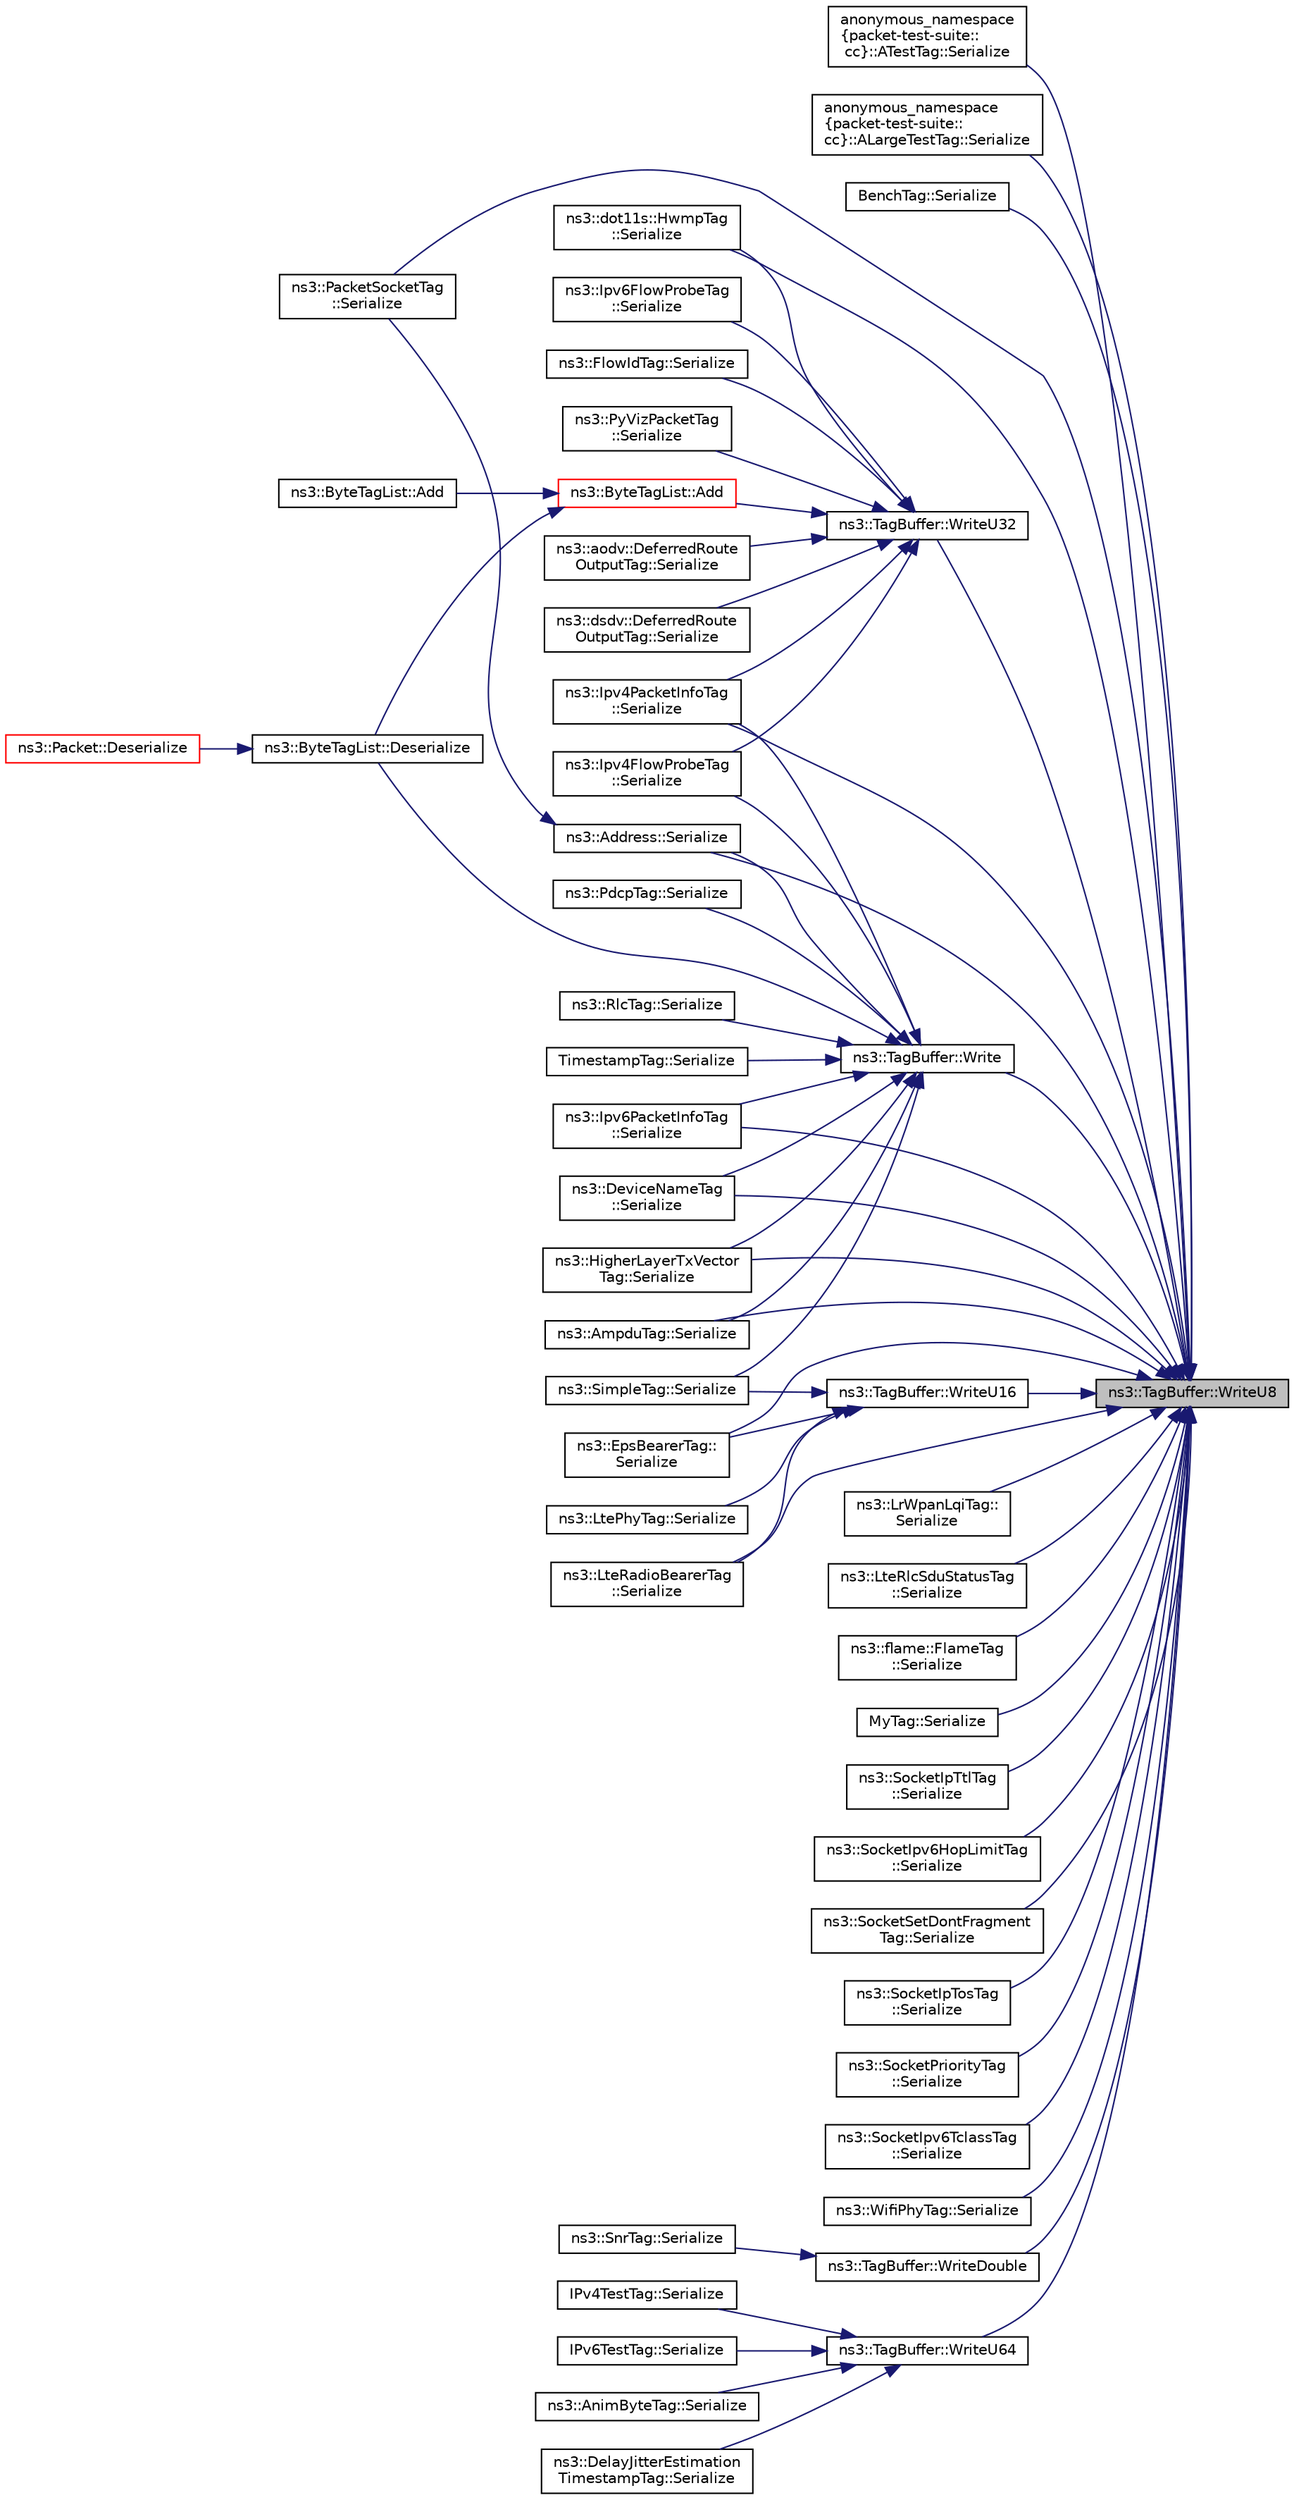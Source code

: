 digraph "ns3::TagBuffer::WriteU8"
{
 // LATEX_PDF_SIZE
  edge [fontname="Helvetica",fontsize="10",labelfontname="Helvetica",labelfontsize="10"];
  node [fontname="Helvetica",fontsize="10",shape=record];
  rankdir="RL";
  Node1 [label="ns3::TagBuffer::WriteU8",height=0.2,width=0.4,color="black", fillcolor="grey75", style="filled", fontcolor="black",tooltip=" "];
  Node1 -> Node2 [dir="back",color="midnightblue",fontsize="10",style="solid",fontname="Helvetica"];
  Node2 [label="anonymous_namespace\l\{packet-test-suite::\lcc\}::ATestTag::Serialize",height=0.2,width=0.4,color="black", fillcolor="white", style="filled",URL="$classanonymous__namespace_02packet-test-suite_8cc_03_1_1_a_test_tag.html#a30c7b65b04b3ddca4d12a7a7ac79c148",tooltip=" "];
  Node1 -> Node3 [dir="back",color="midnightblue",fontsize="10",style="solid",fontname="Helvetica"];
  Node3 [label="anonymous_namespace\l\{packet-test-suite::\lcc\}::ALargeTestTag::Serialize",height=0.2,width=0.4,color="black", fillcolor="white", style="filled",URL="$classanonymous__namespace_02packet-test-suite_8cc_03_1_1_a_large_test_tag.html#ae311fe03d7703cc8196defd1495a4427",tooltip=" "];
  Node1 -> Node4 [dir="back",color="midnightblue",fontsize="10",style="solid",fontname="Helvetica"];
  Node4 [label="BenchTag::Serialize",height=0.2,width=0.4,color="black", fillcolor="white", style="filled",URL="$class_bench_tag.html#afc8c07e60d4768c74667f0f95fa3d16f",tooltip=" "];
  Node1 -> Node5 [dir="back",color="midnightblue",fontsize="10",style="solid",fontname="Helvetica"];
  Node5 [label="ns3::Address::Serialize",height=0.2,width=0.4,color="black", fillcolor="white", style="filled",URL="$classns3_1_1_address.html#a087a02904718214564f5bd66e0f26f28",tooltip="Serialize this address in host byte order to a byte buffer."];
  Node5 -> Node6 [dir="back",color="midnightblue",fontsize="10",style="solid",fontname="Helvetica"];
  Node6 [label="ns3::PacketSocketTag\l::Serialize",height=0.2,width=0.4,color="black", fillcolor="white", style="filled",URL="$classns3_1_1_packet_socket_tag.html#a202ed629b74bab68c51b24c873361d88",tooltip=" "];
  Node1 -> Node7 [dir="back",color="midnightblue",fontsize="10",style="solid",fontname="Helvetica"];
  Node7 [label="ns3::Ipv4PacketInfoTag\l::Serialize",height=0.2,width=0.4,color="black", fillcolor="white", style="filled",URL="$classns3_1_1_ipv4_packet_info_tag.html#af922a4dba833d072382e07a0403553d7",tooltip=" "];
  Node1 -> Node8 [dir="back",color="midnightblue",fontsize="10",style="solid",fontname="Helvetica"];
  Node8 [label="ns3::Ipv6PacketInfoTag\l::Serialize",height=0.2,width=0.4,color="black", fillcolor="white", style="filled",URL="$classns3_1_1_ipv6_packet_info_tag.html#a5888a95ca281400e0bf124502691aaf8",tooltip=" "];
  Node1 -> Node9 [dir="back",color="midnightblue",fontsize="10",style="solid",fontname="Helvetica"];
  Node9 [label="ns3::LrWpanLqiTag::\lSerialize",height=0.2,width=0.4,color="black", fillcolor="white", style="filled",URL="$classns3_1_1_lr_wpan_lqi_tag.html#a19cba5bdd39ca89f31ce9c312d27b44d",tooltip=" "];
  Node1 -> Node10 [dir="back",color="midnightblue",fontsize="10",style="solid",fontname="Helvetica"];
  Node10 [label="ns3::EpsBearerTag::\lSerialize",height=0.2,width=0.4,color="black", fillcolor="white", style="filled",URL="$classns3_1_1_eps_bearer_tag.html#a8fce8e9dcf3ea2074be35a16f0b39f63",tooltip=" "];
  Node1 -> Node11 [dir="back",color="midnightblue",fontsize="10",style="solid",fontname="Helvetica"];
  Node11 [label="ns3::LteRadioBearerTag\l::Serialize",height=0.2,width=0.4,color="black", fillcolor="white", style="filled",URL="$classns3_1_1_lte_radio_bearer_tag.html#a3f5a8075d87b5958411e00d3e548aaf3",tooltip=" "];
  Node1 -> Node12 [dir="back",color="midnightblue",fontsize="10",style="solid",fontname="Helvetica"];
  Node12 [label="ns3::LteRlcSduStatusTag\l::Serialize",height=0.2,width=0.4,color="black", fillcolor="white", style="filled",URL="$classns3_1_1_lte_rlc_sdu_status_tag.html#a43da1bedcaff58e6b580b2cb92fbeddc",tooltip=" "];
  Node1 -> Node13 [dir="back",color="midnightblue",fontsize="10",style="solid",fontname="Helvetica"];
  Node13 [label="ns3::dot11s::HwmpTag\l::Serialize",height=0.2,width=0.4,color="black", fillcolor="white", style="filled",URL="$classns3_1_1dot11s_1_1_hwmp_tag.html#ad6fa1d4cb39a9e971ef9f07fccd89527",tooltip=" "];
  Node1 -> Node14 [dir="back",color="midnightblue",fontsize="10",style="solid",fontname="Helvetica"];
  Node14 [label="ns3::flame::FlameTag\l::Serialize",height=0.2,width=0.4,color="black", fillcolor="white", style="filled",URL="$classns3_1_1flame_1_1_flame_tag.html#a301ce76f5e3d742d21ac250e9301017a",tooltip=" "];
  Node1 -> Node15 [dir="back",color="midnightblue",fontsize="10",style="solid",fontname="Helvetica"];
  Node15 [label="MyTag::Serialize",height=0.2,width=0.4,color="black", fillcolor="white", style="filled",URL="$class_my_tag.html#a15cce2be7b14029b8491cda0e0300b33",tooltip=" "];
  Node1 -> Node16 [dir="back",color="midnightblue",fontsize="10",style="solid",fontname="Helvetica"];
  Node16 [label="ns3::SocketIpTtlTag\l::Serialize",height=0.2,width=0.4,color="black", fillcolor="white", style="filled",URL="$classns3_1_1_socket_ip_ttl_tag.html#abf17ad9f36fb66f0dc56c5c3f13ab932",tooltip=" "];
  Node1 -> Node17 [dir="back",color="midnightblue",fontsize="10",style="solid",fontname="Helvetica"];
  Node17 [label="ns3::SocketIpv6HopLimitTag\l::Serialize",height=0.2,width=0.4,color="black", fillcolor="white", style="filled",URL="$classns3_1_1_socket_ipv6_hop_limit_tag.html#a2a13b05679ed0a673c6863657034aafd",tooltip=" "];
  Node1 -> Node18 [dir="back",color="midnightblue",fontsize="10",style="solid",fontname="Helvetica"];
  Node18 [label="ns3::SocketSetDontFragment\lTag::Serialize",height=0.2,width=0.4,color="black", fillcolor="white", style="filled",URL="$classns3_1_1_socket_set_dont_fragment_tag.html#a0c79e0b949f6e256b734b51fd36770e5",tooltip=" "];
  Node1 -> Node19 [dir="back",color="midnightblue",fontsize="10",style="solid",fontname="Helvetica"];
  Node19 [label="ns3::SocketIpTosTag\l::Serialize",height=0.2,width=0.4,color="black", fillcolor="white", style="filled",URL="$classns3_1_1_socket_ip_tos_tag.html#a97434810f0940c5a95265226efb6016f",tooltip=" "];
  Node1 -> Node20 [dir="back",color="midnightblue",fontsize="10",style="solid",fontname="Helvetica"];
  Node20 [label="ns3::SocketPriorityTag\l::Serialize",height=0.2,width=0.4,color="black", fillcolor="white", style="filled",URL="$classns3_1_1_socket_priority_tag.html#a770b6dd3e597cb97f87b2cf73601bcf5",tooltip=" "];
  Node1 -> Node21 [dir="back",color="midnightblue",fontsize="10",style="solid",fontname="Helvetica"];
  Node21 [label="ns3::SocketIpv6TclassTag\l::Serialize",height=0.2,width=0.4,color="black", fillcolor="white", style="filled",URL="$classns3_1_1_socket_ipv6_tclass_tag.html#aca2a43201bd57d1fca077e65c72830fd",tooltip=" "];
  Node1 -> Node6 [dir="back",color="midnightblue",fontsize="10",style="solid",fontname="Helvetica"];
  Node1 -> Node22 [dir="back",color="midnightblue",fontsize="10",style="solid",fontname="Helvetica"];
  Node22 [label="ns3::DeviceNameTag\l::Serialize",height=0.2,width=0.4,color="black", fillcolor="white", style="filled",URL="$classns3_1_1_device_name_tag.html#a42e4988ffd02dbcafee3748ac1d3b541",tooltip=" "];
  Node1 -> Node23 [dir="back",color="midnightblue",fontsize="10",style="solid",fontname="Helvetica"];
  Node23 [label="ns3::HigherLayerTxVector\lTag::Serialize",height=0.2,width=0.4,color="black", fillcolor="white", style="filled",URL="$classns3_1_1_higher_layer_tx_vector_tag.html#aaeccfea34354f13ba341f673b2ae5ecc",tooltip=" "];
  Node1 -> Node24 [dir="back",color="midnightblue",fontsize="10",style="solid",fontname="Helvetica"];
  Node24 [label="ns3::AmpduTag::Serialize",height=0.2,width=0.4,color="black", fillcolor="white", style="filled",URL="$classns3_1_1_ampdu_tag.html#af6655cea5fad94b3564af20a0c025723",tooltip=" "];
  Node1 -> Node25 [dir="back",color="midnightblue",fontsize="10",style="solid",fontname="Helvetica"];
  Node25 [label="ns3::WifiPhyTag::Serialize",height=0.2,width=0.4,color="black", fillcolor="white", style="filled",URL="$classns3_1_1_wifi_phy_tag.html#a355376d01b5982c96cf2542d798a1ec0",tooltip=" "];
  Node1 -> Node26 [dir="back",color="midnightblue",fontsize="10",style="solid",fontname="Helvetica"];
  Node26 [label="ns3::TagBuffer::Write",height=0.2,width=0.4,color="black", fillcolor="white", style="filled",URL="$classns3_1_1_tag_buffer.html#adfddfcd8996e2426cb03c9220f715b49",tooltip=" "];
  Node26 -> Node27 [dir="back",color="midnightblue",fontsize="10",style="solid",fontname="Helvetica"];
  Node27 [label="ns3::ByteTagList::Deserialize",height=0.2,width=0.4,color="black", fillcolor="white", style="filled",URL="$classns3_1_1_byte_tag_list.html#a0c784d5101f1fc72eaca293a36b7e5d9",tooltip="Deserialize tag list from the provided buffer."];
  Node27 -> Node28 [dir="back",color="midnightblue",fontsize="10",style="solid",fontname="Helvetica"];
  Node28 [label="ns3::Packet::Deserialize",height=0.2,width=0.4,color="red", fillcolor="white", style="filled",URL="$classns3_1_1_packet.html#a196f5609e8b04efef405cab130612151",tooltip="Deserializes a packet."];
  Node26 -> Node30 [dir="back",color="midnightblue",fontsize="10",style="solid",fontname="Helvetica"];
  Node30 [label="ns3::Ipv4FlowProbeTag\l::Serialize",height=0.2,width=0.4,color="black", fillcolor="white", style="filled",URL="$classns3_1_1_ipv4_flow_probe_tag.html#a8534b25c45e53b595fdbf45f7a1cfc3b",tooltip=" "];
  Node26 -> Node5 [dir="back",color="midnightblue",fontsize="10",style="solid",fontname="Helvetica"];
  Node26 -> Node31 [dir="back",color="midnightblue",fontsize="10",style="solid",fontname="Helvetica"];
  Node31 [label="TimestampTag::Serialize",height=0.2,width=0.4,color="black", fillcolor="white", style="filled",URL="$class_timestamp_tag.html#a6bb49d708d18c2f55c0831a034f505b5",tooltip=" "];
  Node26 -> Node7 [dir="back",color="midnightblue",fontsize="10",style="solid",fontname="Helvetica"];
  Node26 -> Node8 [dir="back",color="midnightblue",fontsize="10",style="solid",fontname="Helvetica"];
  Node26 -> Node32 [dir="back",color="midnightblue",fontsize="10",style="solid",fontname="Helvetica"];
  Node32 [label="ns3::PdcpTag::Serialize",height=0.2,width=0.4,color="black", fillcolor="white", style="filled",URL="$classns3_1_1_pdcp_tag.html#afd434514a76b190e108b4a86c672bb3a",tooltip=" "];
  Node26 -> Node33 [dir="back",color="midnightblue",fontsize="10",style="solid",fontname="Helvetica"];
  Node33 [label="ns3::RlcTag::Serialize",height=0.2,width=0.4,color="black", fillcolor="white", style="filled",URL="$classns3_1_1_rlc_tag.html#a565dc6114747cf861711077bd037955d",tooltip=" "];
  Node26 -> Node22 [dir="back",color="midnightblue",fontsize="10",style="solid",fontname="Helvetica"];
  Node26 -> Node34 [dir="back",color="midnightblue",fontsize="10",style="solid",fontname="Helvetica"];
  Node34 [label="ns3::SimpleTag::Serialize",height=0.2,width=0.4,color="black", fillcolor="white", style="filled",URL="$classns3_1_1_simple_tag.html#a2d6ffede9758a818b0aa92fbfd60e0aa",tooltip=" "];
  Node26 -> Node23 [dir="back",color="midnightblue",fontsize="10",style="solid",fontname="Helvetica"];
  Node26 -> Node24 [dir="back",color="midnightblue",fontsize="10",style="solid",fontname="Helvetica"];
  Node1 -> Node35 [dir="back",color="midnightblue",fontsize="10",style="solid",fontname="Helvetica"];
  Node35 [label="ns3::TagBuffer::WriteDouble",height=0.2,width=0.4,color="black", fillcolor="white", style="filled",URL="$classns3_1_1_tag_buffer.html#a46ebfa31e9c68dea82ced96cd10200dc",tooltip=" "];
  Node35 -> Node36 [dir="back",color="midnightblue",fontsize="10",style="solid",fontname="Helvetica"];
  Node36 [label="ns3::SnrTag::Serialize",height=0.2,width=0.4,color="black", fillcolor="white", style="filled",URL="$classns3_1_1_snr_tag.html#aa71f700342475e5d1794e582ce8adb64",tooltip=" "];
  Node1 -> Node37 [dir="back",color="midnightblue",fontsize="10",style="solid",fontname="Helvetica"];
  Node37 [label="ns3::TagBuffer::WriteU16",height=0.2,width=0.4,color="black", fillcolor="white", style="filled",URL="$classns3_1_1_tag_buffer.html#ae87cc12a9468ba10511980da091184e4",tooltip=" "];
  Node37 -> Node10 [dir="back",color="midnightblue",fontsize="10",style="solid",fontname="Helvetica"];
  Node37 -> Node38 [dir="back",color="midnightblue",fontsize="10",style="solid",fontname="Helvetica"];
  Node38 [label="ns3::LtePhyTag::Serialize",height=0.2,width=0.4,color="black", fillcolor="white", style="filled",URL="$classns3_1_1_lte_phy_tag.html#a12d39c57846edffac7f93ff00a3af754",tooltip=" "];
  Node37 -> Node11 [dir="back",color="midnightblue",fontsize="10",style="solid",fontname="Helvetica"];
  Node37 -> Node34 [dir="back",color="midnightblue",fontsize="10",style="solid",fontname="Helvetica"];
  Node1 -> Node39 [dir="back",color="midnightblue",fontsize="10",style="solid",fontname="Helvetica"];
  Node39 [label="ns3::TagBuffer::WriteU32",height=0.2,width=0.4,color="black", fillcolor="white", style="filled",URL="$classns3_1_1_tag_buffer.html#abbb5049f106100a61e38db498132121d",tooltip=" "];
  Node39 -> Node40 [dir="back",color="midnightblue",fontsize="10",style="solid",fontname="Helvetica"];
  Node40 [label="ns3::ByteTagList::Add",height=0.2,width=0.4,color="red", fillcolor="white", style="filled",URL="$classns3_1_1_byte_tag_list.html#ac970192e923afc561a304d17af4b8a52",tooltip=" "];
  Node40 -> Node41 [dir="back",color="midnightblue",fontsize="10",style="solid",fontname="Helvetica"];
  Node41 [label="ns3::ByteTagList::Add",height=0.2,width=0.4,color="black", fillcolor="white", style="filled",URL="$classns3_1_1_byte_tag_list.html#ae8852ea2777b455d7ec4f370c864d686",tooltip=" "];
  Node40 -> Node27 [dir="back",color="midnightblue",fontsize="10",style="solid",fontname="Helvetica"];
  Node39 -> Node30 [dir="back",color="midnightblue",fontsize="10",style="solid",fontname="Helvetica"];
  Node39 -> Node159 [dir="back",color="midnightblue",fontsize="10",style="solid",fontname="Helvetica"];
  Node159 [label="ns3::Ipv6FlowProbeTag\l::Serialize",height=0.2,width=0.4,color="black", fillcolor="white", style="filled",URL="$classns3_1_1_ipv6_flow_probe_tag.html#ac2af23c940b5e839a6cb517a696e5b9d",tooltip=" "];
  Node39 -> Node160 [dir="back",color="midnightblue",fontsize="10",style="solid",fontname="Helvetica"];
  Node160 [label="ns3::FlowIdTag::Serialize",height=0.2,width=0.4,color="black", fillcolor="white", style="filled",URL="$classns3_1_1_flow_id_tag.html#acbade73b8acc2bddf91b5d1fb45c462a",tooltip=" "];
  Node39 -> Node161 [dir="back",color="midnightblue",fontsize="10",style="solid",fontname="Helvetica"];
  Node161 [label="ns3::PyVizPacketTag\l::Serialize",height=0.2,width=0.4,color="black", fillcolor="white", style="filled",URL="$structns3_1_1_py_viz_packet_tag.html#a450fd9790b263d5272621de38f2a93cc",tooltip=" "];
  Node39 -> Node162 [dir="back",color="midnightblue",fontsize="10",style="solid",fontname="Helvetica"];
  Node162 [label="ns3::aodv::DeferredRoute\lOutputTag::Serialize",height=0.2,width=0.4,color="black", fillcolor="white", style="filled",URL="$classns3_1_1aodv_1_1_deferred_route_output_tag.html#a2d7ea09be85fd5b0ca0f393c2b03790a",tooltip=" "];
  Node39 -> Node163 [dir="back",color="midnightblue",fontsize="10",style="solid",fontname="Helvetica"];
  Node163 [label="ns3::dsdv::DeferredRoute\lOutputTag::Serialize",height=0.2,width=0.4,color="black", fillcolor="white", style="filled",URL="$structns3_1_1dsdv_1_1_deferred_route_output_tag.html#a2dbd13cf40675b897364304dea1e6efc",tooltip=" "];
  Node39 -> Node7 [dir="back",color="midnightblue",fontsize="10",style="solid",fontname="Helvetica"];
  Node39 -> Node13 [dir="back",color="midnightblue",fontsize="10",style="solid",fontname="Helvetica"];
  Node1 -> Node164 [dir="back",color="midnightblue",fontsize="10",style="solid",fontname="Helvetica"];
  Node164 [label="ns3::TagBuffer::WriteU64",height=0.2,width=0.4,color="black", fillcolor="white", style="filled",URL="$classns3_1_1_tag_buffer.html#a07e5c5faad7bc7127780af120928799d",tooltip=" "];
  Node164 -> Node165 [dir="back",color="midnightblue",fontsize="10",style="solid",fontname="Helvetica"];
  Node165 [label="IPv4TestTag::Serialize",height=0.2,width=0.4,color="black", fillcolor="white", style="filled",URL="$class_i_pv4_test_tag.html#adab77bd88abded5f75d6dcc35d455413",tooltip=" "];
  Node164 -> Node166 [dir="back",color="midnightblue",fontsize="10",style="solid",fontname="Helvetica"];
  Node166 [label="IPv6TestTag::Serialize",height=0.2,width=0.4,color="black", fillcolor="white", style="filled",URL="$class_i_pv6_test_tag.html#a45c08477151265a0eed8d16c8fce71c5",tooltip=" "];
  Node164 -> Node167 [dir="back",color="midnightblue",fontsize="10",style="solid",fontname="Helvetica"];
  Node167 [label="ns3::AnimByteTag::Serialize",height=0.2,width=0.4,color="black", fillcolor="white", style="filled",URL="$classns3_1_1_anim_byte_tag.html#a3fc94a587c0da6e6cc27fc1137fe11ea",tooltip="Serialize function."];
  Node164 -> Node168 [dir="back",color="midnightblue",fontsize="10",style="solid",fontname="Helvetica"];
  Node168 [label="ns3::DelayJitterEstimation\lTimestampTag::Serialize",height=0.2,width=0.4,color="black", fillcolor="white", style="filled",URL="$classns3_1_1_delay_jitter_estimation_timestamp_tag.html#aedf341c49799c61ab46136afadac56ee",tooltip=" "];
}
